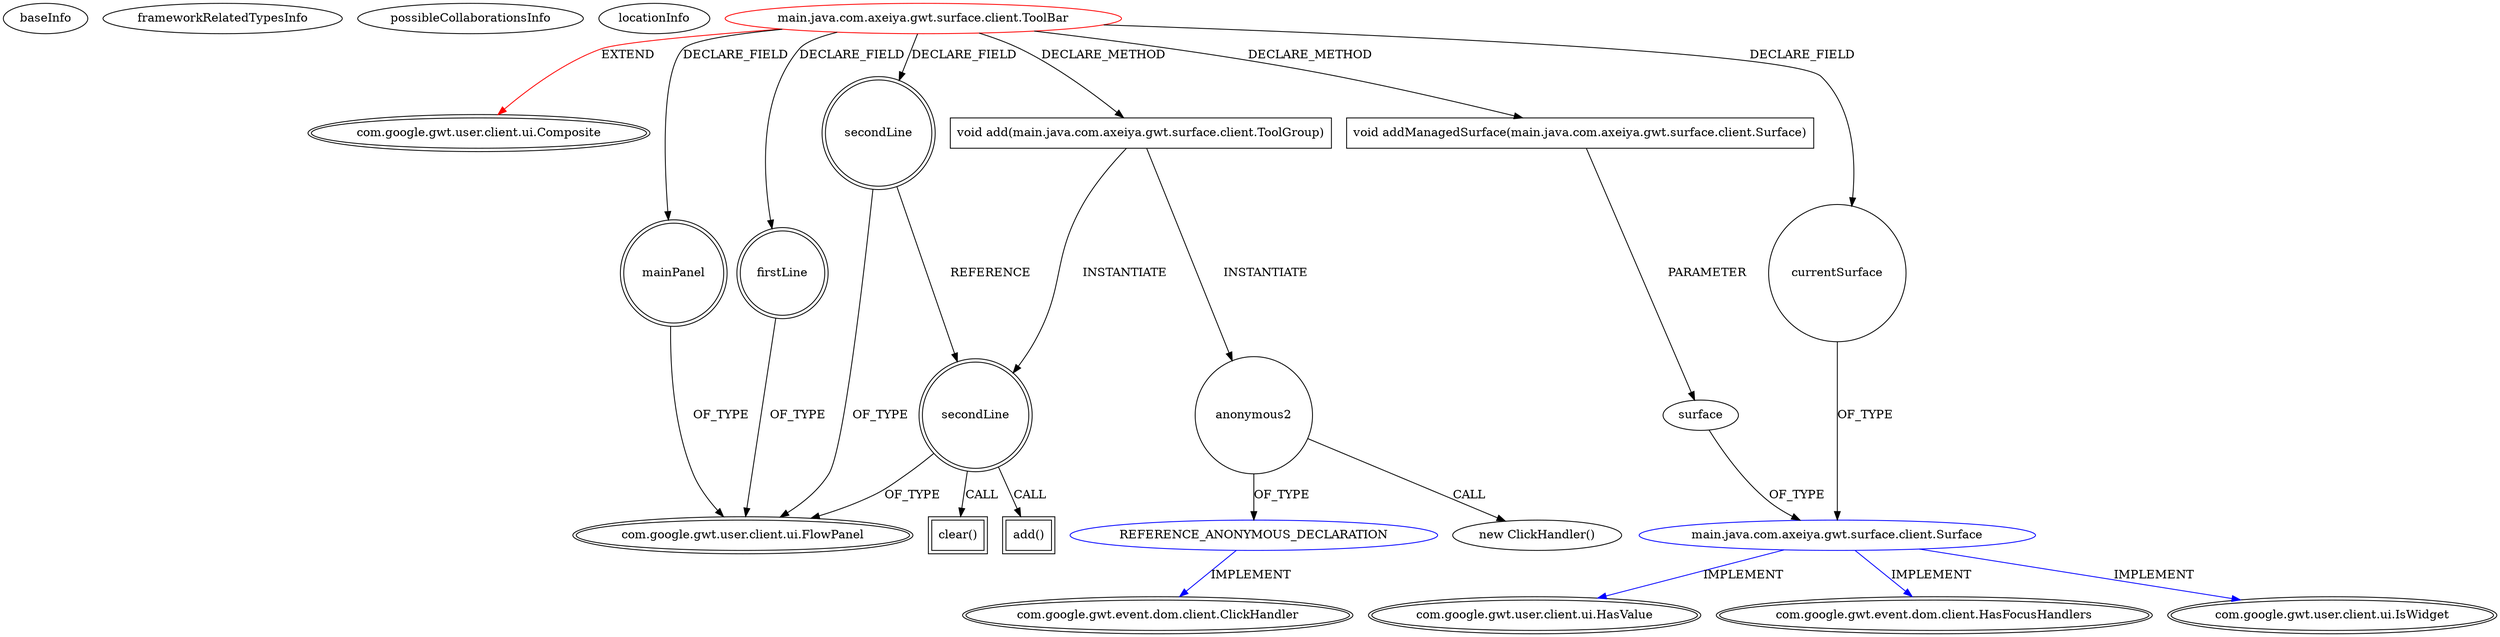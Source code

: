 digraph {
baseInfo[graphId=1178,category="extension_graph",isAnonymous=false,possibleRelation=true]
frameworkRelatedTypesInfo[0="com.google.gwt.user.client.ui.Composite"]
possibleCollaborationsInfo[0="1178~CLIENT_METHOD_DECLARATION-PARAMETER_DECLARATION-FIELD_DECLARATION-~com.google.gwt.user.client.ui.Composite ~com.google.gwt.user.client.ui.IsWidget com.google.gwt.user.client.ui.HasValue com.google.gwt.event.dom.client.HasFocusHandlers ~false~false",1="1178~CLIENT_METHOD_DECLARATION-INSTANTIATION-~com.google.gwt.user.client.ui.Composite ~com.google.gwt.event.dom.client.ClickHandler ~false~true"]
locationInfo[projectName="dapicard-gwt-surface",filePath="/dapicard-gwt-surface/gwt-surface-master/gwt-surface/src/main/java/com/axeiya/gwt/surface/client/ToolBar.java",contextSignature="ToolBar",graphId="1178"]
0[label="main.java.com.axeiya.gwt.surface.client.ToolBar",vertexType="ROOT_CLIENT_CLASS_DECLARATION",isFrameworkType=false,color=red]
1[label="com.google.gwt.user.client.ui.Composite",vertexType="FRAMEWORK_CLASS_TYPE",isFrameworkType=true,peripheries=2]
2[label="currentSurface",vertexType="FIELD_DECLARATION",isFrameworkType=false,shape=circle]
3[label="main.java.com.axeiya.gwt.surface.client.Surface",vertexType="REFERENCE_CLIENT_CLASS_DECLARATION",isFrameworkType=false,color=blue]
4[label="com.google.gwt.user.client.ui.IsWidget",vertexType="FRAMEWORK_INTERFACE_TYPE",isFrameworkType=true,peripheries=2]
5[label="com.google.gwt.user.client.ui.HasValue",vertexType="FRAMEWORK_INTERFACE_TYPE",isFrameworkType=true,peripheries=2]
6[label="com.google.gwt.event.dom.client.HasFocusHandlers",vertexType="FRAMEWORK_INTERFACE_TYPE",isFrameworkType=true,peripheries=2]
7[label="firstLine",vertexType="FIELD_DECLARATION",isFrameworkType=true,peripheries=2,shape=circle]
8[label="com.google.gwt.user.client.ui.FlowPanel",vertexType="FRAMEWORK_CLASS_TYPE",isFrameworkType=true,peripheries=2]
9[label="mainPanel",vertexType="FIELD_DECLARATION",isFrameworkType=true,peripheries=2,shape=circle]
11[label="secondLine",vertexType="FIELD_DECLARATION",isFrameworkType=true,peripheries=2,shape=circle]
23[label="void add(main.java.com.axeiya.gwt.surface.client.ToolGroup)",vertexType="CLIENT_METHOD_DECLARATION",isFrameworkType=false,shape=box]
25[label="anonymous2",vertexType="VARIABLE_EXPRESION",isFrameworkType=false,shape=circle]
26[label="REFERENCE_ANONYMOUS_DECLARATION",vertexType="REFERENCE_ANONYMOUS_DECLARATION",isFrameworkType=false,color=blue]
27[label="com.google.gwt.event.dom.client.ClickHandler",vertexType="FRAMEWORK_INTERFACE_TYPE",isFrameworkType=true,peripheries=2]
24[label="new ClickHandler()",vertexType="CONSTRUCTOR_CALL",isFrameworkType=false]
28[label="secondLine",vertexType="VARIABLE_EXPRESION",isFrameworkType=true,peripheries=2,shape=circle]
29[label="clear()",vertexType="INSIDE_CALL",isFrameworkType=true,peripheries=2,shape=box]
32[label="add()",vertexType="INSIDE_CALL",isFrameworkType=true,peripheries=2,shape=box]
46[label="void addManagedSurface(main.java.com.axeiya.gwt.surface.client.Surface)",vertexType="CLIENT_METHOD_DECLARATION",isFrameworkType=false,shape=box]
47[label="surface",vertexType="PARAMETER_DECLARATION",isFrameworkType=false]
0->1[label="EXTEND",color=red]
0->2[label="DECLARE_FIELD"]
3->4[label="IMPLEMENT",color=blue]
3->5[label="IMPLEMENT",color=blue]
3->6[label="IMPLEMENT",color=blue]
2->3[label="OF_TYPE"]
0->7[label="DECLARE_FIELD"]
7->8[label="OF_TYPE"]
0->9[label="DECLARE_FIELD"]
9->8[label="OF_TYPE"]
0->11[label="DECLARE_FIELD"]
11->8[label="OF_TYPE"]
0->23[label="DECLARE_METHOD"]
23->25[label="INSTANTIATE"]
26->27[label="IMPLEMENT",color=blue]
25->26[label="OF_TYPE"]
25->24[label="CALL"]
23->28[label="INSTANTIATE"]
11->28[label="REFERENCE"]
28->8[label="OF_TYPE"]
28->29[label="CALL"]
28->32[label="CALL"]
0->46[label="DECLARE_METHOD"]
47->3[label="OF_TYPE"]
46->47[label="PARAMETER"]
}
